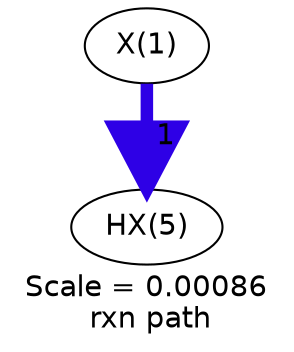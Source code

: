 digraph reaction_paths {
center=1;
s43 -> s44[fontname="Helvetica", style="setlinewidth(6)", arrowsize=3, color="0.7, 1.5, 0.9"
, label=" 1"];
s43 [ fontname="Helvetica", label="X(1)"];
s44 [ fontname="Helvetica", label="HX(5)"];
 label = "Scale = 0.00086\l rxn path";
 fontname = "Helvetica";
}
